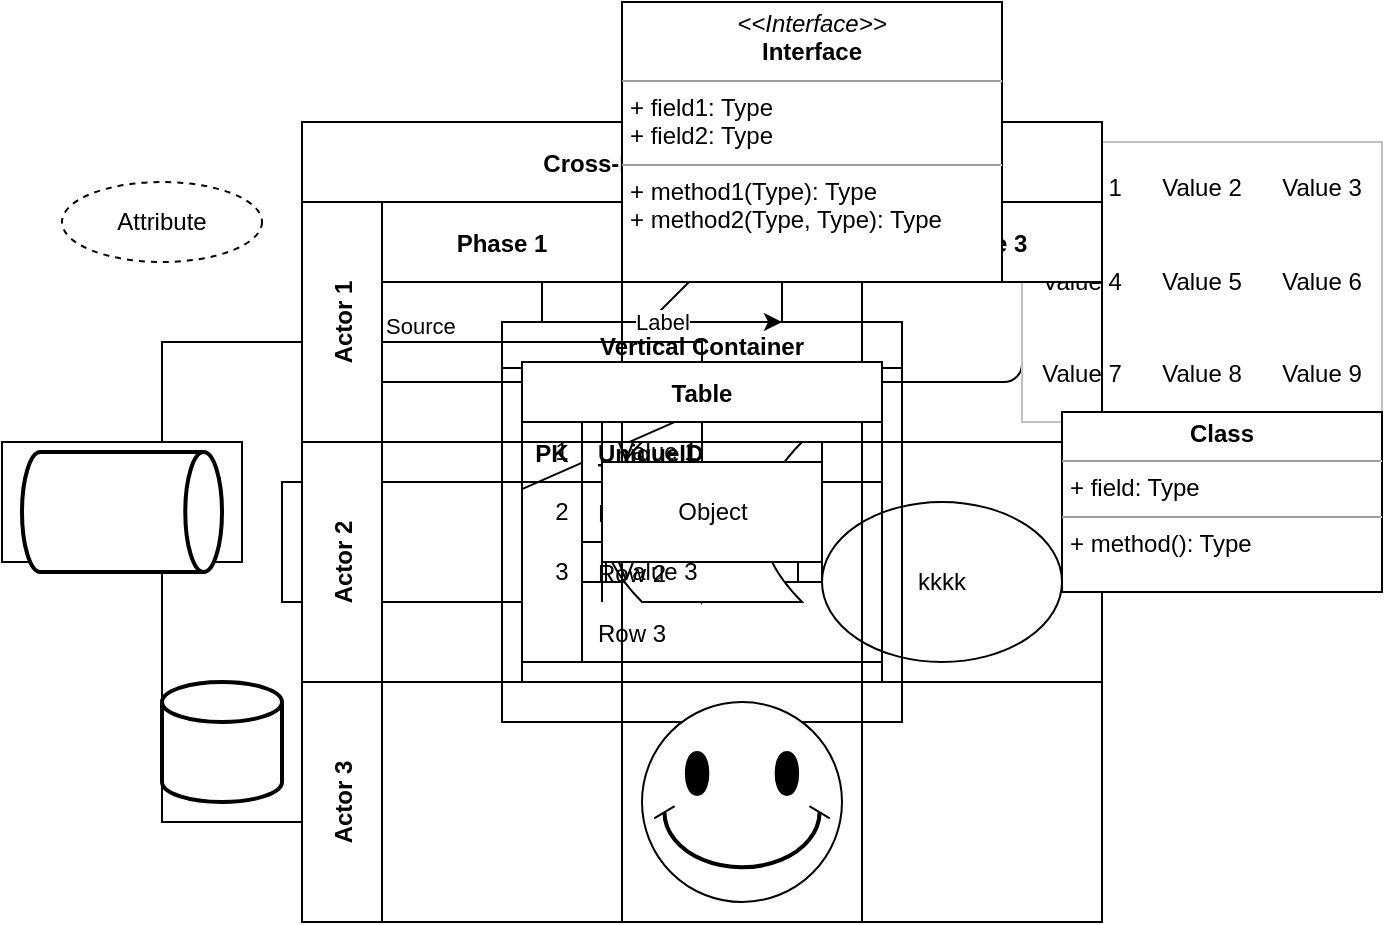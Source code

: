<mxfile version="15.9.6" type="github">
  <diagram id="w2LhkZ5U2xusLW9afJ8i" name="Page-1">
    <mxGraphModel dx="946" dy="539" grid="1" gridSize="10" guides="1" tooltips="1" connect="1" arrows="1" fold="1" page="1" pageScale="1" pageWidth="827" pageHeight="1169" math="0" shadow="0">
      <root>
        <mxCell id="0" />
        <mxCell id="1" parent="0" />
        <mxCell id="702o7DJ-f2FvxB-_9hFC-1" value="" style="rounded=0;whiteSpace=wrap;html=1;" vertex="1" parent="1">
          <mxGeometry x="210" y="150" width="120" height="60" as="geometry" />
        </mxCell>
        <mxCell id="702o7DJ-f2FvxB-_9hFC-2" value="kkkk" style="ellipse;whiteSpace=wrap;html=1;" vertex="1" parent="1">
          <mxGeometry x="470" y="270" width="120" height="80" as="geometry" />
        </mxCell>
        <mxCell id="702o7DJ-f2FvxB-_9hFC-3" value="" style="rounded=1;whiteSpace=wrap;html=1;" vertex="1" parent="1">
          <mxGeometry x="450" y="150" width="120" height="60" as="geometry" />
        </mxCell>
        <mxCell id="702o7DJ-f2FvxB-_9hFC-4" value="" style="endArrow=none;html=1;rounded=0;" edge="1" parent="1">
          <mxGeometry width="50" height="50" relative="1" as="geometry">
            <mxPoint x="363.5" y="200" as="sourcePoint" />
            <mxPoint x="413.5" y="150" as="targetPoint" />
          </mxGeometry>
        </mxCell>
        <mxCell id="702o7DJ-f2FvxB-_9hFC-5" value="" style="rounded=0;whiteSpace=wrap;html=1;" vertex="1" parent="1">
          <mxGeometry x="200" y="260" width="120" height="60" as="geometry" />
        </mxCell>
        <mxCell id="702o7DJ-f2FvxB-_9hFC-7" value="" style="endArrow=classic;html=1;rounded=0;" edge="1" parent="1" source="702o7DJ-f2FvxB-_9hFC-5" target="702o7DJ-f2FvxB-_9hFC-3">
          <mxGeometry width="50" height="50" relative="1" as="geometry">
            <mxPoint x="390" y="300" as="sourcePoint" />
            <mxPoint x="440" y="250" as="targetPoint" />
          </mxGeometry>
        </mxCell>
        <mxCell id="702o7DJ-f2FvxB-_9hFC-8" value="" style="rounded=0;whiteSpace=wrap;html=1;" vertex="1" parent="1">
          <mxGeometry x="350" y="250" width="120" height="60" as="geometry" />
        </mxCell>
        <mxCell id="702o7DJ-f2FvxB-_9hFC-9" value="" style="rounded=1;whiteSpace=wrap;html=1;" vertex="1" parent="1">
          <mxGeometry x="350" y="250" width="120" height="60" as="geometry" />
        </mxCell>
        <mxCell id="702o7DJ-f2FvxB-_9hFC-10" value="" style="ellipse;whiteSpace=wrap;html=1;aspect=fixed;" vertex="1" parent="1">
          <mxGeometry x="370" y="240" width="80" height="80" as="geometry" />
        </mxCell>
        <mxCell id="702o7DJ-f2FvxB-_9hFC-11" value="" style="shape=process;whiteSpace=wrap;html=1;backgroundOutline=1;" vertex="1" parent="1">
          <mxGeometry x="350" y="250" width="120" height="60" as="geometry" />
        </mxCell>
        <mxCell id="702o7DJ-f2FvxB-_9hFC-12" value="" style="shape=cylinder3;whiteSpace=wrap;html=1;boundedLbl=1;backgroundOutline=1;size=15;" vertex="1" parent="1">
          <mxGeometry x="380" y="240" width="60" height="80" as="geometry" />
        </mxCell>
        <mxCell id="702o7DJ-f2FvxB-_9hFC-13" value="" style="shape=callout;whiteSpace=wrap;html=1;perimeter=calloutPerimeter;" vertex="1" parent="1">
          <mxGeometry x="350" y="240" width="120" height="80" as="geometry" />
        </mxCell>
        <mxCell id="702o7DJ-f2FvxB-_9hFC-14" value="Vertical Container" style="swimlane;" vertex="1" parent="1">
          <mxGeometry x="310" y="180" width="200" height="200" as="geometry" />
        </mxCell>
        <mxCell id="702o7DJ-f2FvxB-_9hFC-15" value="" style="shape=dataStorage;whiteSpace=wrap;html=1;fixedSize=1;" vertex="1" parent="1">
          <mxGeometry x="360" y="240" width="100" height="80" as="geometry" />
        </mxCell>
        <mxCell id="702o7DJ-f2FvxB-_9hFC-20" style="edgeStyle=orthogonalEdgeStyle;rounded=0;orthogonalLoop=1;jettySize=auto;html=1;" edge="1" parent="1" source="702o7DJ-f2FvxB-_9hFC-16">
          <mxGeometry relative="1" as="geometry">
            <mxPoint x="230" y="430" as="targetPoint" />
            <Array as="points">
              <mxPoint x="410" y="190" />
              <mxPoint x="140" y="190" />
              <mxPoint x="140" y="430" />
            </Array>
          </mxGeometry>
        </mxCell>
        <mxCell id="702o7DJ-f2FvxB-_9hFC-16" value="List Item" style="text;strokeColor=none;fillColor=none;align=left;verticalAlign=middle;spacingLeft=4;spacingRight=4;overflow=hidden;points=[[0,0.5],[1,0.5]];portConstraint=eastwest;rotatable=0;" vertex="1" parent="1">
          <mxGeometry x="370" y="260" width="80" height="30" as="geometry" />
        </mxCell>
        <mxCell id="702o7DJ-f2FvxB-_9hFC-17" value="" style="endArrow=classic;html=1;rounded=0;" edge="1" parent="1" source="702o7DJ-f2FvxB-_9hFC-1" target="702o7DJ-f2FvxB-_9hFC-3">
          <mxGeometry relative="1" as="geometry">
            <mxPoint x="200" y="90" as="sourcePoint" />
            <mxPoint x="500" y="40" as="targetPoint" />
          </mxGeometry>
        </mxCell>
        <mxCell id="702o7DJ-f2FvxB-_9hFC-18" value="Label" style="edgeLabel;resizable=0;html=1;align=center;verticalAlign=middle;" connectable="0" vertex="1" parent="702o7DJ-f2FvxB-_9hFC-17">
          <mxGeometry relative="1" as="geometry" />
        </mxCell>
        <mxCell id="702o7DJ-f2FvxB-_9hFC-19" value="Source" style="edgeLabel;resizable=0;html=1;align=left;verticalAlign=bottom;rotation=0;" connectable="0" vertex="1" parent="702o7DJ-f2FvxB-_9hFC-17">
          <mxGeometry x="-1" relative="1" as="geometry">
            <mxPoint x="-80" y="10" as="offset" />
          </mxGeometry>
        </mxCell>
        <mxCell id="702o7DJ-f2FvxB-_9hFC-21" value="&lt;table border=&quot;0&quot; width=&quot;100%&quot; height=&quot;100%&quot; style=&quot;width:100%;height:100%;border-collapse:collapse;&quot;&gt;&lt;tr&gt;&lt;td align=&quot;center&quot;&gt;Value 1&lt;/td&gt;&lt;td align=&quot;center&quot;&gt;Value 2&lt;/td&gt;&lt;td align=&quot;center&quot;&gt;Value 3&lt;/td&gt;&lt;/tr&gt;&lt;tr&gt;&lt;td align=&quot;center&quot;&gt;Value 4&lt;/td&gt;&lt;td align=&quot;center&quot;&gt;Value 5&lt;/td&gt;&lt;td align=&quot;center&quot;&gt;Value 6&lt;/td&gt;&lt;/tr&gt;&lt;tr&gt;&lt;td align=&quot;center&quot;&gt;Value 7&lt;/td&gt;&lt;td align=&quot;center&quot;&gt;Value 8&lt;/td&gt;&lt;td align=&quot;center&quot;&gt;Value 9&lt;/td&gt;&lt;/tr&gt;&lt;/table&gt;" style="text;html=1;strokeColor=#c0c0c0;fillColor=none;overflow=fill;" vertex="1" parent="1">
          <mxGeometry x="570" y="90" width="180" height="140" as="geometry" />
        </mxCell>
        <mxCell id="702o7DJ-f2FvxB-_9hFC-22" value="Cross-Functional Flowchart" style="shape=table;childLayout=tableLayout;rowLines=0;columnLines=0;startSize=40;collapsible=0;recursiveResize=0;expand=0;pointerEvents=0;fontStyle=1;align=center;" vertex="1" parent="1">
          <mxGeometry x="210" y="80" width="400" height="400" as="geometry" />
        </mxCell>
        <mxCell id="702o7DJ-f2FvxB-_9hFC-23" value="Actor 1" style="swimlane;horizontal=0;points=[[0,0.5],[1,0.5]];portConstraint=eastwest;startSize=40;collapsible=0;recursiveResize=0;expand=0;pointerEvents=0;fontStyle=1" vertex="1" parent="702o7DJ-f2FvxB-_9hFC-22">
          <mxGeometry y="40" width="400" height="120" as="geometry" />
        </mxCell>
        <mxCell id="702o7DJ-f2FvxB-_9hFC-24" value="Phase 1" style="swimlane;connectable=0;startSize=40;collapsible=0;recursiveResize=0;expand=0;pointerEvents=0;" vertex="1" parent="702o7DJ-f2FvxB-_9hFC-23">
          <mxGeometry x="40" width="120" height="120" as="geometry">
            <mxRectangle width="120" height="120" as="alternateBounds" />
          </mxGeometry>
        </mxCell>
        <mxCell id="702o7DJ-f2FvxB-_9hFC-25" value="Phase 2" style="swimlane;connectable=0;startSize=40;collapsible=0;recursiveResize=0;expand=0;pointerEvents=0;" vertex="1" parent="702o7DJ-f2FvxB-_9hFC-23">
          <mxGeometry x="160" width="120" height="120" as="geometry">
            <mxRectangle width="120" height="120" as="alternateBounds" />
          </mxGeometry>
        </mxCell>
        <mxCell id="702o7DJ-f2FvxB-_9hFC-26" value="Phase 3" style="swimlane;connectable=0;startSize=40;collapsible=0;recursiveResize=0;expand=0;pointerEvents=0;" vertex="1" parent="702o7DJ-f2FvxB-_9hFC-23">
          <mxGeometry x="280" width="120" height="120" as="geometry">
            <mxRectangle width="120" height="120" as="alternateBounds" />
          </mxGeometry>
        </mxCell>
        <mxCell id="702o7DJ-f2FvxB-_9hFC-27" value="Actor 2" style="swimlane;horizontal=0;points=[[0,0.5],[1,0.5]];portConstraint=eastwest;startSize=40;collapsible=0;recursiveResize=0;expand=0;pointerEvents=0;" vertex="1" parent="702o7DJ-f2FvxB-_9hFC-22">
          <mxGeometry y="160" width="400" height="120" as="geometry" />
        </mxCell>
        <mxCell id="702o7DJ-f2FvxB-_9hFC-28" value="" style="swimlane;connectable=0;startSize=0;collapsible=0;recursiveResize=0;expand=0;pointerEvents=0;" vertex="1" parent="702o7DJ-f2FvxB-_9hFC-27">
          <mxGeometry x="40" width="120" height="120" as="geometry">
            <mxRectangle width="120" height="120" as="alternateBounds" />
          </mxGeometry>
        </mxCell>
        <mxCell id="702o7DJ-f2FvxB-_9hFC-29" value="" style="swimlane;connectable=0;startSize=0;collapsible=0;recursiveResize=0;expand=0;pointerEvents=0;" vertex="1" parent="702o7DJ-f2FvxB-_9hFC-27">
          <mxGeometry x="160" width="120" height="120" as="geometry">
            <mxRectangle width="120" height="120" as="alternateBounds" />
          </mxGeometry>
        </mxCell>
        <mxCell id="702o7DJ-f2FvxB-_9hFC-30" value="" style="swimlane;connectable=0;startSize=0;collapsible=0;recursiveResize=0;expand=0;pointerEvents=0;" vertex="1" parent="702o7DJ-f2FvxB-_9hFC-27">
          <mxGeometry x="280" width="120" height="120" as="geometry">
            <mxRectangle width="120" height="120" as="alternateBounds" />
          </mxGeometry>
        </mxCell>
        <mxCell id="702o7DJ-f2FvxB-_9hFC-31" value="Actor 3" style="swimlane;horizontal=0;points=[[0,0.5],[1,0.5]];portConstraint=eastwest;startSize=40;collapsible=0;recursiveResize=0;expand=0;pointerEvents=0;" vertex="1" parent="702o7DJ-f2FvxB-_9hFC-22">
          <mxGeometry y="280" width="400" height="120" as="geometry" />
        </mxCell>
        <mxCell id="702o7DJ-f2FvxB-_9hFC-32" value="" style="swimlane;connectable=0;startSize=0;collapsible=0;recursiveResize=0;expand=0;pointerEvents=0;" vertex="1" parent="702o7DJ-f2FvxB-_9hFC-31">
          <mxGeometry x="40" width="120" height="120" as="geometry">
            <mxRectangle width="120" height="120" as="alternateBounds" />
          </mxGeometry>
        </mxCell>
        <mxCell id="702o7DJ-f2FvxB-_9hFC-33" value="" style="swimlane;connectable=0;startSize=0;collapsible=0;recursiveResize=0;expand=0;pointerEvents=0;" vertex="1" parent="702o7DJ-f2FvxB-_9hFC-31">
          <mxGeometry x="160" width="120" height="120" as="geometry">
            <mxRectangle width="120" height="120" as="alternateBounds" />
          </mxGeometry>
        </mxCell>
        <mxCell id="702o7DJ-f2FvxB-_9hFC-46" value="" style="verticalLabelPosition=bottom;verticalAlign=top;html=1;shape=mxgraph.basic.smiley" vertex="1" parent="702o7DJ-f2FvxB-_9hFC-33">
          <mxGeometry x="10" y="10" width="100" height="100" as="geometry" />
        </mxCell>
        <mxCell id="702o7DJ-f2FvxB-_9hFC-34" value="" style="swimlane;connectable=0;startSize=0;collapsible=0;recursiveResize=0;expand=0;pointerEvents=0;" vertex="1" parent="702o7DJ-f2FvxB-_9hFC-31">
          <mxGeometry x="280" width="120" height="120" as="geometry">
            <mxRectangle width="120" height="120" as="alternateBounds" />
          </mxGeometry>
        </mxCell>
        <mxCell id="702o7DJ-f2FvxB-_9hFC-35" value="Table" style="shape=table;startSize=30;container=1;collapsible=0;childLayout=tableLayout;fixedRows=1;rowLines=0;fontStyle=1;align=center;pointerEvents=1;" vertex="1" parent="1">
          <mxGeometry x="320" y="200" width="180" height="150" as="geometry" />
        </mxCell>
        <mxCell id="702o7DJ-f2FvxB-_9hFC-36" value="" style="shape=partialRectangle;html=1;whiteSpace=wrap;collapsible=0;dropTarget=0;pointerEvents=1;fillColor=none;top=0;left=0;bottom=1;right=0;points=[[0,0.5],[1,0.5]];portConstraint=eastwest;" vertex="1" parent="702o7DJ-f2FvxB-_9hFC-35">
          <mxGeometry y="30" width="180" height="30" as="geometry" />
        </mxCell>
        <mxCell id="702o7DJ-f2FvxB-_9hFC-37" value="1" style="shape=partialRectangle;html=1;whiteSpace=wrap;connectable=0;fillColor=none;top=0;left=0;bottom=0;right=0;overflow=hidden;pointerEvents=1;" vertex="1" parent="702o7DJ-f2FvxB-_9hFC-36">
          <mxGeometry width="40" height="30" as="geometry">
            <mxRectangle width="40" height="30" as="alternateBounds" />
          </mxGeometry>
        </mxCell>
        <mxCell id="702o7DJ-f2FvxB-_9hFC-38" value="Value 1" style="shape=partialRectangle;html=1;whiteSpace=wrap;connectable=0;fillColor=none;top=0;left=0;bottom=0;right=0;align=left;spacingLeft=6;overflow=hidden;pointerEvents=1;" vertex="1" parent="702o7DJ-f2FvxB-_9hFC-36">
          <mxGeometry x="40" width="140" height="30" as="geometry">
            <mxRectangle width="140" height="30" as="alternateBounds" />
          </mxGeometry>
        </mxCell>
        <mxCell id="702o7DJ-f2FvxB-_9hFC-39" value="" style="shape=partialRectangle;html=1;whiteSpace=wrap;collapsible=0;dropTarget=0;pointerEvents=1;fillColor=none;top=0;left=0;bottom=0;right=0;points=[[0,0.5],[1,0.5]];portConstraint=eastwest;" vertex="1" parent="702o7DJ-f2FvxB-_9hFC-35">
          <mxGeometry y="60" width="180" height="30" as="geometry" />
        </mxCell>
        <mxCell id="702o7DJ-f2FvxB-_9hFC-40" value="2" style="shape=partialRectangle;html=1;whiteSpace=wrap;connectable=0;fillColor=none;top=0;left=0;bottom=0;right=0;overflow=hidden;pointerEvents=1;" vertex="1" parent="702o7DJ-f2FvxB-_9hFC-39">
          <mxGeometry width="40" height="30" as="geometry">
            <mxRectangle width="40" height="30" as="alternateBounds" />
          </mxGeometry>
        </mxCell>
        <mxCell id="702o7DJ-f2FvxB-_9hFC-41" value="Value 2" style="shape=partialRectangle;html=1;whiteSpace=wrap;connectable=0;fillColor=none;top=0;left=0;bottom=0;right=0;align=left;spacingLeft=6;overflow=hidden;pointerEvents=1;" vertex="1" parent="702o7DJ-f2FvxB-_9hFC-39">
          <mxGeometry x="40" width="140" height="30" as="geometry">
            <mxRectangle width="140" height="30" as="alternateBounds" />
          </mxGeometry>
        </mxCell>
        <mxCell id="702o7DJ-f2FvxB-_9hFC-42" value="" style="shape=partialRectangle;html=1;whiteSpace=wrap;collapsible=0;dropTarget=0;pointerEvents=1;fillColor=none;top=0;left=0;bottom=0;right=0;points=[[0,0.5],[1,0.5]];portConstraint=eastwest;" vertex="1" parent="702o7DJ-f2FvxB-_9hFC-35">
          <mxGeometry y="90" width="180" height="30" as="geometry" />
        </mxCell>
        <mxCell id="702o7DJ-f2FvxB-_9hFC-43" value="3" style="shape=partialRectangle;html=1;whiteSpace=wrap;connectable=0;fillColor=none;top=0;left=0;bottom=0;right=0;overflow=hidden;pointerEvents=1;" vertex="1" parent="702o7DJ-f2FvxB-_9hFC-42">
          <mxGeometry width="40" height="30" as="geometry">
            <mxRectangle width="40" height="30" as="alternateBounds" />
          </mxGeometry>
        </mxCell>
        <mxCell id="702o7DJ-f2FvxB-_9hFC-44" value="Value 3" style="shape=partialRectangle;html=1;whiteSpace=wrap;connectable=0;fillColor=none;top=0;left=0;bottom=0;right=0;align=left;spacingLeft=6;overflow=hidden;pointerEvents=1;" vertex="1" parent="702o7DJ-f2FvxB-_9hFC-42">
          <mxGeometry x="40" width="140" height="30" as="geometry">
            <mxRectangle width="140" height="30" as="alternateBounds" />
          </mxGeometry>
        </mxCell>
        <mxCell id="702o7DJ-f2FvxB-_9hFC-45" value="" style="verticalLabelPosition=bottom;verticalAlign=top;html=1;shape=mxgraph.basic.rect;fillColor2=none;strokeWidth=1;size=20;indent=5;" vertex="1" parent="1">
          <mxGeometry x="60" y="240" width="120" height="60" as="geometry" />
        </mxCell>
        <mxCell id="702o7DJ-f2FvxB-_9hFC-47" value="" style="strokeWidth=2;html=1;shape=mxgraph.flowchart.database;whiteSpace=wrap;" vertex="1" parent="1">
          <mxGeometry x="140" y="360" width="60" height="60" as="geometry" />
        </mxCell>
        <mxCell id="702o7DJ-f2FvxB-_9hFC-48" value="" style="strokeWidth=2;html=1;shape=mxgraph.flowchart.direct_data;whiteSpace=wrap;" vertex="1" parent="1">
          <mxGeometry x="70" y="245" width="100" height="60" as="geometry" />
        </mxCell>
        <mxCell id="702o7DJ-f2FvxB-_9hFC-49" value="Table" style="shape=table;startSize=30;container=1;collapsible=1;childLayout=tableLayout;fixedRows=1;rowLines=0;fontStyle=1;align=center;resizeLast=1;" vertex="1" parent="1">
          <mxGeometry x="320" y="200" width="180" height="160" as="geometry" />
        </mxCell>
        <mxCell id="702o7DJ-f2FvxB-_9hFC-50" value="" style="shape=partialRectangle;collapsible=0;dropTarget=0;pointerEvents=0;fillColor=none;top=0;left=0;bottom=1;right=0;points=[[0,0.5],[1,0.5]];portConstraint=eastwest;" vertex="1" parent="702o7DJ-f2FvxB-_9hFC-49">
          <mxGeometry y="30" width="180" height="30" as="geometry" />
        </mxCell>
        <mxCell id="702o7DJ-f2FvxB-_9hFC-51" value="PK" style="shape=partialRectangle;connectable=0;fillColor=none;top=0;left=0;bottom=0;right=0;fontStyle=1;overflow=hidden;" vertex="1" parent="702o7DJ-f2FvxB-_9hFC-50">
          <mxGeometry width="30" height="30" as="geometry">
            <mxRectangle width="30" height="30" as="alternateBounds" />
          </mxGeometry>
        </mxCell>
        <mxCell id="702o7DJ-f2FvxB-_9hFC-52" value="UniqueID" style="shape=partialRectangle;connectable=0;fillColor=none;top=0;left=0;bottom=0;right=0;align=left;spacingLeft=6;fontStyle=5;overflow=hidden;" vertex="1" parent="702o7DJ-f2FvxB-_9hFC-50">
          <mxGeometry x="30" width="150" height="30" as="geometry">
            <mxRectangle width="150" height="30" as="alternateBounds" />
          </mxGeometry>
        </mxCell>
        <mxCell id="702o7DJ-f2FvxB-_9hFC-53" value="" style="shape=partialRectangle;collapsible=0;dropTarget=0;pointerEvents=0;fillColor=none;top=0;left=0;bottom=0;right=0;points=[[0,0.5],[1,0.5]];portConstraint=eastwest;" vertex="1" parent="702o7DJ-f2FvxB-_9hFC-49">
          <mxGeometry y="60" width="180" height="30" as="geometry" />
        </mxCell>
        <mxCell id="702o7DJ-f2FvxB-_9hFC-54" value="" style="shape=partialRectangle;connectable=0;fillColor=none;top=0;left=0;bottom=0;right=0;editable=1;overflow=hidden;" vertex="1" parent="702o7DJ-f2FvxB-_9hFC-53">
          <mxGeometry width="30" height="30" as="geometry">
            <mxRectangle width="30" height="30" as="alternateBounds" />
          </mxGeometry>
        </mxCell>
        <mxCell id="702o7DJ-f2FvxB-_9hFC-55" value="Row 1" style="shape=partialRectangle;connectable=0;fillColor=none;top=0;left=0;bottom=0;right=0;align=left;spacingLeft=6;overflow=hidden;" vertex="1" parent="702o7DJ-f2FvxB-_9hFC-53">
          <mxGeometry x="30" width="150" height="30" as="geometry">
            <mxRectangle width="150" height="30" as="alternateBounds" />
          </mxGeometry>
        </mxCell>
        <mxCell id="702o7DJ-f2FvxB-_9hFC-56" value="" style="shape=partialRectangle;collapsible=0;dropTarget=0;pointerEvents=0;fillColor=none;top=0;left=0;bottom=0;right=0;points=[[0,0.5],[1,0.5]];portConstraint=eastwest;" vertex="1" parent="702o7DJ-f2FvxB-_9hFC-49">
          <mxGeometry y="90" width="180" height="30" as="geometry" />
        </mxCell>
        <mxCell id="702o7DJ-f2FvxB-_9hFC-57" value="" style="shape=partialRectangle;connectable=0;fillColor=none;top=0;left=0;bottom=0;right=0;editable=1;overflow=hidden;" vertex="1" parent="702o7DJ-f2FvxB-_9hFC-56">
          <mxGeometry width="30" height="30" as="geometry">
            <mxRectangle width="30" height="30" as="alternateBounds" />
          </mxGeometry>
        </mxCell>
        <mxCell id="702o7DJ-f2FvxB-_9hFC-58" value="Row 2" style="shape=partialRectangle;connectable=0;fillColor=none;top=0;left=0;bottom=0;right=0;align=left;spacingLeft=6;overflow=hidden;" vertex="1" parent="702o7DJ-f2FvxB-_9hFC-56">
          <mxGeometry x="30" width="150" height="30" as="geometry">
            <mxRectangle width="150" height="30" as="alternateBounds" />
          </mxGeometry>
        </mxCell>
        <mxCell id="702o7DJ-f2FvxB-_9hFC-59" value="" style="shape=partialRectangle;collapsible=0;dropTarget=0;pointerEvents=0;fillColor=none;top=0;left=0;bottom=0;right=0;points=[[0,0.5],[1,0.5]];portConstraint=eastwest;" vertex="1" parent="702o7DJ-f2FvxB-_9hFC-49">
          <mxGeometry y="120" width="180" height="30" as="geometry" />
        </mxCell>
        <mxCell id="702o7DJ-f2FvxB-_9hFC-60" value="" style="shape=partialRectangle;connectable=0;fillColor=none;top=0;left=0;bottom=0;right=0;editable=1;overflow=hidden;" vertex="1" parent="702o7DJ-f2FvxB-_9hFC-59">
          <mxGeometry width="30" height="30" as="geometry">
            <mxRectangle width="30" height="30" as="alternateBounds" />
          </mxGeometry>
        </mxCell>
        <mxCell id="702o7DJ-f2FvxB-_9hFC-61" value="Row 3" style="shape=partialRectangle;connectable=0;fillColor=none;top=0;left=0;bottom=0;right=0;align=left;spacingLeft=6;overflow=hidden;" vertex="1" parent="702o7DJ-f2FvxB-_9hFC-59">
          <mxGeometry x="30" width="150" height="30" as="geometry">
            <mxRectangle width="150" height="30" as="alternateBounds" />
          </mxGeometry>
        </mxCell>
        <mxCell id="702o7DJ-f2FvxB-_9hFC-62" value="Attribute" style="ellipse;whiteSpace=wrap;html=1;align=center;dashed=1;" vertex="1" parent="1">
          <mxGeometry x="90" y="110" width="100" height="40" as="geometry" />
        </mxCell>
        <mxCell id="702o7DJ-f2FvxB-_9hFC-63" value="Object" style="html=1;" vertex="1" parent="1">
          <mxGeometry x="360" y="250" width="110" height="50" as="geometry" />
        </mxCell>
        <mxCell id="702o7DJ-f2FvxB-_9hFC-64" value="&lt;p style=&quot;margin:0px;margin-top:4px;text-align:center;&quot;&gt;&lt;i&gt;&amp;lt;&amp;lt;Interface&amp;gt;&amp;gt;&lt;/i&gt;&lt;br/&gt;&lt;b&gt;Interface&lt;/b&gt;&lt;/p&gt;&lt;hr size=&quot;1&quot;/&gt;&lt;p style=&quot;margin:0px;margin-left:4px;&quot;&gt;+ field1: Type&lt;br/&gt;+ field2: Type&lt;/p&gt;&lt;hr size=&quot;1&quot;/&gt;&lt;p style=&quot;margin:0px;margin-left:4px;&quot;&gt;+ method1(Type): Type&lt;br/&gt;+ method2(Type, Type): Type&lt;/p&gt;" style="verticalAlign=top;align=left;overflow=fill;fontSize=12;fontFamily=Helvetica;html=1;" vertex="1" parent="1">
          <mxGeometry x="370" y="20" width="190" height="140" as="geometry" />
        </mxCell>
        <mxCell id="702o7DJ-f2FvxB-_9hFC-65" value="&lt;p style=&quot;margin:0px;margin-top:4px;text-align:center;&quot;&gt;&lt;b&gt;Class&lt;/b&gt;&lt;/p&gt;&lt;hr size=&quot;1&quot;/&gt;&lt;p style=&quot;margin:0px;margin-left:4px;&quot;&gt;+ field: Type&lt;/p&gt;&lt;hr size=&quot;1&quot;/&gt;&lt;p style=&quot;margin:0px;margin-left:4px;&quot;&gt;+ method(): Type&lt;/p&gt;" style="verticalAlign=top;align=left;overflow=fill;fontSize=12;fontFamily=Helvetica;html=1;" vertex="1" parent="1">
          <mxGeometry x="590" y="225" width="160" height="90" as="geometry" />
        </mxCell>
      </root>
    </mxGraphModel>
  </diagram>
</mxfile>
